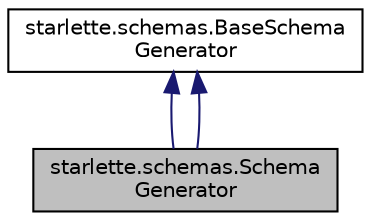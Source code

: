 digraph "starlette.schemas.SchemaGenerator"
{
 // LATEX_PDF_SIZE
  edge [fontname="Helvetica",fontsize="10",labelfontname="Helvetica",labelfontsize="10"];
  node [fontname="Helvetica",fontsize="10",shape=record];
  Node1 [label="starlette.schemas.Schema\lGenerator",height=0.2,width=0.4,color="black", fillcolor="grey75", style="filled", fontcolor="black",tooltip=" "];
  Node2 -> Node1 [dir="back",color="midnightblue",fontsize="10",style="solid",fontname="Helvetica"];
  Node2 [label="starlette.schemas.BaseSchema\lGenerator",height=0.2,width=0.4,color="black", fillcolor="white", style="filled",URL="$classstarlette_1_1schemas_1_1BaseSchemaGenerator.html",tooltip=" "];
  Node2 -> Node1 [dir="back",color="midnightblue",fontsize="10",style="solid",fontname="Helvetica"];
}
